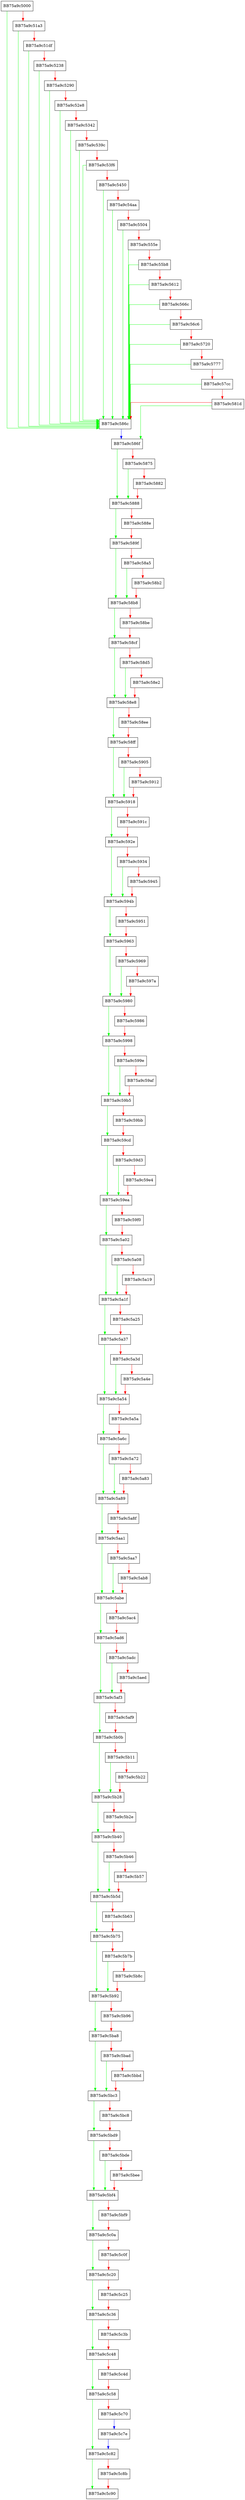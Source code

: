 digraph cfi_database {
  node [shape="box"];
  graph [splines=ortho];
  BB75a9c5000 -> BB75a9c586c [color="green"];
  BB75a9c5000 -> BB75a9c51a3 [color="red"];
  BB75a9c51a3 -> BB75a9c586c [color="green"];
  BB75a9c51a3 -> BB75a9c51df [color="red"];
  BB75a9c51df -> BB75a9c586c [color="green"];
  BB75a9c51df -> BB75a9c5238 [color="red"];
  BB75a9c5238 -> BB75a9c586c [color="green"];
  BB75a9c5238 -> BB75a9c5290 [color="red"];
  BB75a9c5290 -> BB75a9c586c [color="green"];
  BB75a9c5290 -> BB75a9c52e8 [color="red"];
  BB75a9c52e8 -> BB75a9c586c [color="green"];
  BB75a9c52e8 -> BB75a9c5342 [color="red"];
  BB75a9c5342 -> BB75a9c586c [color="green"];
  BB75a9c5342 -> BB75a9c539c [color="red"];
  BB75a9c539c -> BB75a9c586c [color="green"];
  BB75a9c539c -> BB75a9c53f6 [color="red"];
  BB75a9c53f6 -> BB75a9c586c [color="green"];
  BB75a9c53f6 -> BB75a9c5450 [color="red"];
  BB75a9c5450 -> BB75a9c586c [color="green"];
  BB75a9c5450 -> BB75a9c54aa [color="red"];
  BB75a9c54aa -> BB75a9c586c [color="green"];
  BB75a9c54aa -> BB75a9c5504 [color="red"];
  BB75a9c5504 -> BB75a9c586c [color="green"];
  BB75a9c5504 -> BB75a9c555e [color="red"];
  BB75a9c555e -> BB75a9c586c [color="green"];
  BB75a9c555e -> BB75a9c55b8 [color="red"];
  BB75a9c55b8 -> BB75a9c586c [color="green"];
  BB75a9c55b8 -> BB75a9c5612 [color="red"];
  BB75a9c5612 -> BB75a9c586c [color="green"];
  BB75a9c5612 -> BB75a9c566c [color="red"];
  BB75a9c566c -> BB75a9c586c [color="green"];
  BB75a9c566c -> BB75a9c56c6 [color="red"];
  BB75a9c56c6 -> BB75a9c586c [color="green"];
  BB75a9c56c6 -> BB75a9c5720 [color="red"];
  BB75a9c5720 -> BB75a9c586c [color="green"];
  BB75a9c5720 -> BB75a9c5777 [color="red"];
  BB75a9c5777 -> BB75a9c586c [color="green"];
  BB75a9c5777 -> BB75a9c57cc [color="red"];
  BB75a9c57cc -> BB75a9c586c [color="green"];
  BB75a9c57cc -> BB75a9c581d [color="red"];
  BB75a9c581d -> BB75a9c586f [color="green"];
  BB75a9c581d -> BB75a9c586c [color="red"];
  BB75a9c586c -> BB75a9c586f [color="blue"];
  BB75a9c586f -> BB75a9c5888 [color="green"];
  BB75a9c586f -> BB75a9c5875 [color="red"];
  BB75a9c5875 -> BB75a9c5888 [color="green"];
  BB75a9c5875 -> BB75a9c5882 [color="red"];
  BB75a9c5882 -> BB75a9c5888 [color="red"];
  BB75a9c5888 -> BB75a9c589f [color="green"];
  BB75a9c5888 -> BB75a9c588e [color="red"];
  BB75a9c588e -> BB75a9c589f [color="red"];
  BB75a9c589f -> BB75a9c58b8 [color="green"];
  BB75a9c589f -> BB75a9c58a5 [color="red"];
  BB75a9c58a5 -> BB75a9c58b8 [color="green"];
  BB75a9c58a5 -> BB75a9c58b2 [color="red"];
  BB75a9c58b2 -> BB75a9c58b8 [color="red"];
  BB75a9c58b8 -> BB75a9c58cf [color="green"];
  BB75a9c58b8 -> BB75a9c58be [color="red"];
  BB75a9c58be -> BB75a9c58cf [color="red"];
  BB75a9c58cf -> BB75a9c58e8 [color="green"];
  BB75a9c58cf -> BB75a9c58d5 [color="red"];
  BB75a9c58d5 -> BB75a9c58e8 [color="green"];
  BB75a9c58d5 -> BB75a9c58e2 [color="red"];
  BB75a9c58e2 -> BB75a9c58e8 [color="red"];
  BB75a9c58e8 -> BB75a9c58ff [color="green"];
  BB75a9c58e8 -> BB75a9c58ee [color="red"];
  BB75a9c58ee -> BB75a9c58ff [color="red"];
  BB75a9c58ff -> BB75a9c5918 [color="green"];
  BB75a9c58ff -> BB75a9c5905 [color="red"];
  BB75a9c5905 -> BB75a9c5918 [color="green"];
  BB75a9c5905 -> BB75a9c5912 [color="red"];
  BB75a9c5912 -> BB75a9c5918 [color="red"];
  BB75a9c5918 -> BB75a9c592e [color="green"];
  BB75a9c5918 -> BB75a9c591c [color="red"];
  BB75a9c591c -> BB75a9c592e [color="red"];
  BB75a9c592e -> BB75a9c594b [color="green"];
  BB75a9c592e -> BB75a9c5934 [color="red"];
  BB75a9c5934 -> BB75a9c594b [color="green"];
  BB75a9c5934 -> BB75a9c5945 [color="red"];
  BB75a9c5945 -> BB75a9c594b [color="red"];
  BB75a9c594b -> BB75a9c5963 [color="green"];
  BB75a9c594b -> BB75a9c5951 [color="red"];
  BB75a9c5951 -> BB75a9c5963 [color="red"];
  BB75a9c5963 -> BB75a9c5980 [color="green"];
  BB75a9c5963 -> BB75a9c5969 [color="red"];
  BB75a9c5969 -> BB75a9c5980 [color="green"];
  BB75a9c5969 -> BB75a9c597a [color="red"];
  BB75a9c597a -> BB75a9c5980 [color="red"];
  BB75a9c5980 -> BB75a9c5998 [color="green"];
  BB75a9c5980 -> BB75a9c5986 [color="red"];
  BB75a9c5986 -> BB75a9c5998 [color="red"];
  BB75a9c5998 -> BB75a9c59b5 [color="green"];
  BB75a9c5998 -> BB75a9c599e [color="red"];
  BB75a9c599e -> BB75a9c59b5 [color="green"];
  BB75a9c599e -> BB75a9c59af [color="red"];
  BB75a9c59af -> BB75a9c59b5 [color="red"];
  BB75a9c59b5 -> BB75a9c59cd [color="green"];
  BB75a9c59b5 -> BB75a9c59bb [color="red"];
  BB75a9c59bb -> BB75a9c59cd [color="red"];
  BB75a9c59cd -> BB75a9c59ea [color="green"];
  BB75a9c59cd -> BB75a9c59d3 [color="red"];
  BB75a9c59d3 -> BB75a9c59ea [color="green"];
  BB75a9c59d3 -> BB75a9c59e4 [color="red"];
  BB75a9c59e4 -> BB75a9c59ea [color="red"];
  BB75a9c59ea -> BB75a9c5a02 [color="green"];
  BB75a9c59ea -> BB75a9c59f0 [color="red"];
  BB75a9c59f0 -> BB75a9c5a02 [color="red"];
  BB75a9c5a02 -> BB75a9c5a1f [color="green"];
  BB75a9c5a02 -> BB75a9c5a08 [color="red"];
  BB75a9c5a08 -> BB75a9c5a1f [color="green"];
  BB75a9c5a08 -> BB75a9c5a19 [color="red"];
  BB75a9c5a19 -> BB75a9c5a1f [color="red"];
  BB75a9c5a1f -> BB75a9c5a37 [color="green"];
  BB75a9c5a1f -> BB75a9c5a25 [color="red"];
  BB75a9c5a25 -> BB75a9c5a37 [color="red"];
  BB75a9c5a37 -> BB75a9c5a54 [color="green"];
  BB75a9c5a37 -> BB75a9c5a3d [color="red"];
  BB75a9c5a3d -> BB75a9c5a54 [color="green"];
  BB75a9c5a3d -> BB75a9c5a4e [color="red"];
  BB75a9c5a4e -> BB75a9c5a54 [color="red"];
  BB75a9c5a54 -> BB75a9c5a6c [color="green"];
  BB75a9c5a54 -> BB75a9c5a5a [color="red"];
  BB75a9c5a5a -> BB75a9c5a6c [color="red"];
  BB75a9c5a6c -> BB75a9c5a89 [color="green"];
  BB75a9c5a6c -> BB75a9c5a72 [color="red"];
  BB75a9c5a72 -> BB75a9c5a89 [color="green"];
  BB75a9c5a72 -> BB75a9c5a83 [color="red"];
  BB75a9c5a83 -> BB75a9c5a89 [color="red"];
  BB75a9c5a89 -> BB75a9c5aa1 [color="green"];
  BB75a9c5a89 -> BB75a9c5a8f [color="red"];
  BB75a9c5a8f -> BB75a9c5aa1 [color="red"];
  BB75a9c5aa1 -> BB75a9c5abe [color="green"];
  BB75a9c5aa1 -> BB75a9c5aa7 [color="red"];
  BB75a9c5aa7 -> BB75a9c5abe [color="green"];
  BB75a9c5aa7 -> BB75a9c5ab8 [color="red"];
  BB75a9c5ab8 -> BB75a9c5abe [color="red"];
  BB75a9c5abe -> BB75a9c5ad6 [color="green"];
  BB75a9c5abe -> BB75a9c5ac4 [color="red"];
  BB75a9c5ac4 -> BB75a9c5ad6 [color="red"];
  BB75a9c5ad6 -> BB75a9c5af3 [color="green"];
  BB75a9c5ad6 -> BB75a9c5adc [color="red"];
  BB75a9c5adc -> BB75a9c5af3 [color="green"];
  BB75a9c5adc -> BB75a9c5aed [color="red"];
  BB75a9c5aed -> BB75a9c5af3 [color="red"];
  BB75a9c5af3 -> BB75a9c5b0b [color="green"];
  BB75a9c5af3 -> BB75a9c5af9 [color="red"];
  BB75a9c5af9 -> BB75a9c5b0b [color="red"];
  BB75a9c5b0b -> BB75a9c5b28 [color="green"];
  BB75a9c5b0b -> BB75a9c5b11 [color="red"];
  BB75a9c5b11 -> BB75a9c5b28 [color="green"];
  BB75a9c5b11 -> BB75a9c5b22 [color="red"];
  BB75a9c5b22 -> BB75a9c5b28 [color="red"];
  BB75a9c5b28 -> BB75a9c5b40 [color="green"];
  BB75a9c5b28 -> BB75a9c5b2e [color="red"];
  BB75a9c5b2e -> BB75a9c5b40 [color="red"];
  BB75a9c5b40 -> BB75a9c5b5d [color="green"];
  BB75a9c5b40 -> BB75a9c5b46 [color="red"];
  BB75a9c5b46 -> BB75a9c5b5d [color="green"];
  BB75a9c5b46 -> BB75a9c5b57 [color="red"];
  BB75a9c5b57 -> BB75a9c5b5d [color="red"];
  BB75a9c5b5d -> BB75a9c5b75 [color="green"];
  BB75a9c5b5d -> BB75a9c5b63 [color="red"];
  BB75a9c5b63 -> BB75a9c5b75 [color="red"];
  BB75a9c5b75 -> BB75a9c5b92 [color="green"];
  BB75a9c5b75 -> BB75a9c5b7b [color="red"];
  BB75a9c5b7b -> BB75a9c5b92 [color="green"];
  BB75a9c5b7b -> BB75a9c5b8c [color="red"];
  BB75a9c5b8c -> BB75a9c5b92 [color="red"];
  BB75a9c5b92 -> BB75a9c5ba8 [color="green"];
  BB75a9c5b92 -> BB75a9c5b96 [color="red"];
  BB75a9c5b96 -> BB75a9c5ba8 [color="red"];
  BB75a9c5ba8 -> BB75a9c5bc3 [color="green"];
  BB75a9c5ba8 -> BB75a9c5bad [color="red"];
  BB75a9c5bad -> BB75a9c5bc3 [color="green"];
  BB75a9c5bad -> BB75a9c5bbd [color="red"];
  BB75a9c5bbd -> BB75a9c5bc3 [color="red"];
  BB75a9c5bc3 -> BB75a9c5bd9 [color="green"];
  BB75a9c5bc3 -> BB75a9c5bc8 [color="red"];
  BB75a9c5bc8 -> BB75a9c5bd9 [color="red"];
  BB75a9c5bd9 -> BB75a9c5bf4 [color="green"];
  BB75a9c5bd9 -> BB75a9c5bde [color="red"];
  BB75a9c5bde -> BB75a9c5bf4 [color="green"];
  BB75a9c5bde -> BB75a9c5bee [color="red"];
  BB75a9c5bee -> BB75a9c5bf4 [color="red"];
  BB75a9c5bf4 -> BB75a9c5c0a [color="green"];
  BB75a9c5bf4 -> BB75a9c5bf9 [color="red"];
  BB75a9c5bf9 -> BB75a9c5c0a [color="red"];
  BB75a9c5c0a -> BB75a9c5c20 [color="green"];
  BB75a9c5c0a -> BB75a9c5c0f [color="red"];
  BB75a9c5c0f -> BB75a9c5c20 [color="red"];
  BB75a9c5c20 -> BB75a9c5c36 [color="green"];
  BB75a9c5c20 -> BB75a9c5c25 [color="red"];
  BB75a9c5c25 -> BB75a9c5c36 [color="red"];
  BB75a9c5c36 -> BB75a9c5c48 [color="green"];
  BB75a9c5c36 -> BB75a9c5c3b [color="red"];
  BB75a9c5c3b -> BB75a9c5c48 [color="red"];
  BB75a9c5c48 -> BB75a9c5c58 [color="green"];
  BB75a9c5c48 -> BB75a9c5c4d [color="red"];
  BB75a9c5c4d -> BB75a9c5c58 [color="red"];
  BB75a9c5c58 -> BB75a9c5c82 [color="green"];
  BB75a9c5c58 -> BB75a9c5c70 [color="red"];
  BB75a9c5c70 -> BB75a9c5c7e [color="blue"];
  BB75a9c5c7e -> BB75a9c5c82 [color="blue"];
  BB75a9c5c82 -> BB75a9c5c90 [color="green"];
  BB75a9c5c82 -> BB75a9c5c8b [color="red"];
  BB75a9c5c8b -> BB75a9c5c90 [color="red"];
}